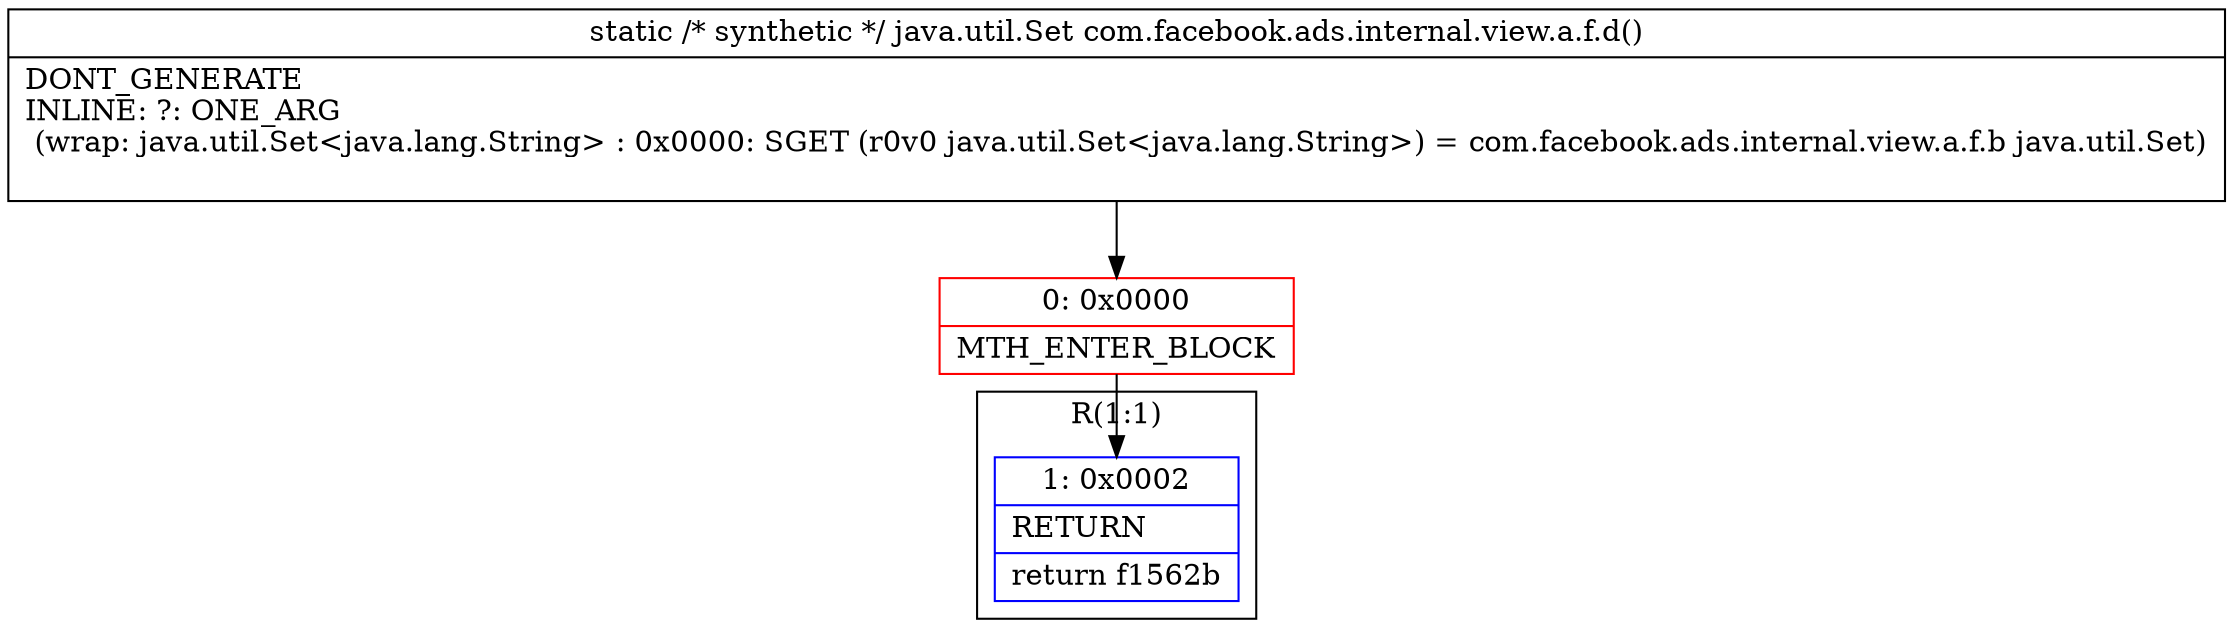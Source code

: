 digraph "CFG forcom.facebook.ads.internal.view.a.f.d()Ljava\/util\/Set;" {
subgraph cluster_Region_1563826735 {
label = "R(1:1)";
node [shape=record,color=blue];
Node_1 [shape=record,label="{1\:\ 0x0002|RETURN\l|return f1562b\l}"];
}
Node_0 [shape=record,color=red,label="{0\:\ 0x0000|MTH_ENTER_BLOCK\l}"];
MethodNode[shape=record,label="{static \/* synthetic *\/ java.util.Set com.facebook.ads.internal.view.a.f.d()  | DONT_GENERATE\lINLINE: ?: ONE_ARG  \l  (wrap: java.util.Set\<java.lang.String\> : 0x0000: SGET  (r0v0 java.util.Set\<java.lang.String\>) =  com.facebook.ads.internal.view.a.f.b java.util.Set)\l\l}"];
MethodNode -> Node_0;
Node_0 -> Node_1;
}

